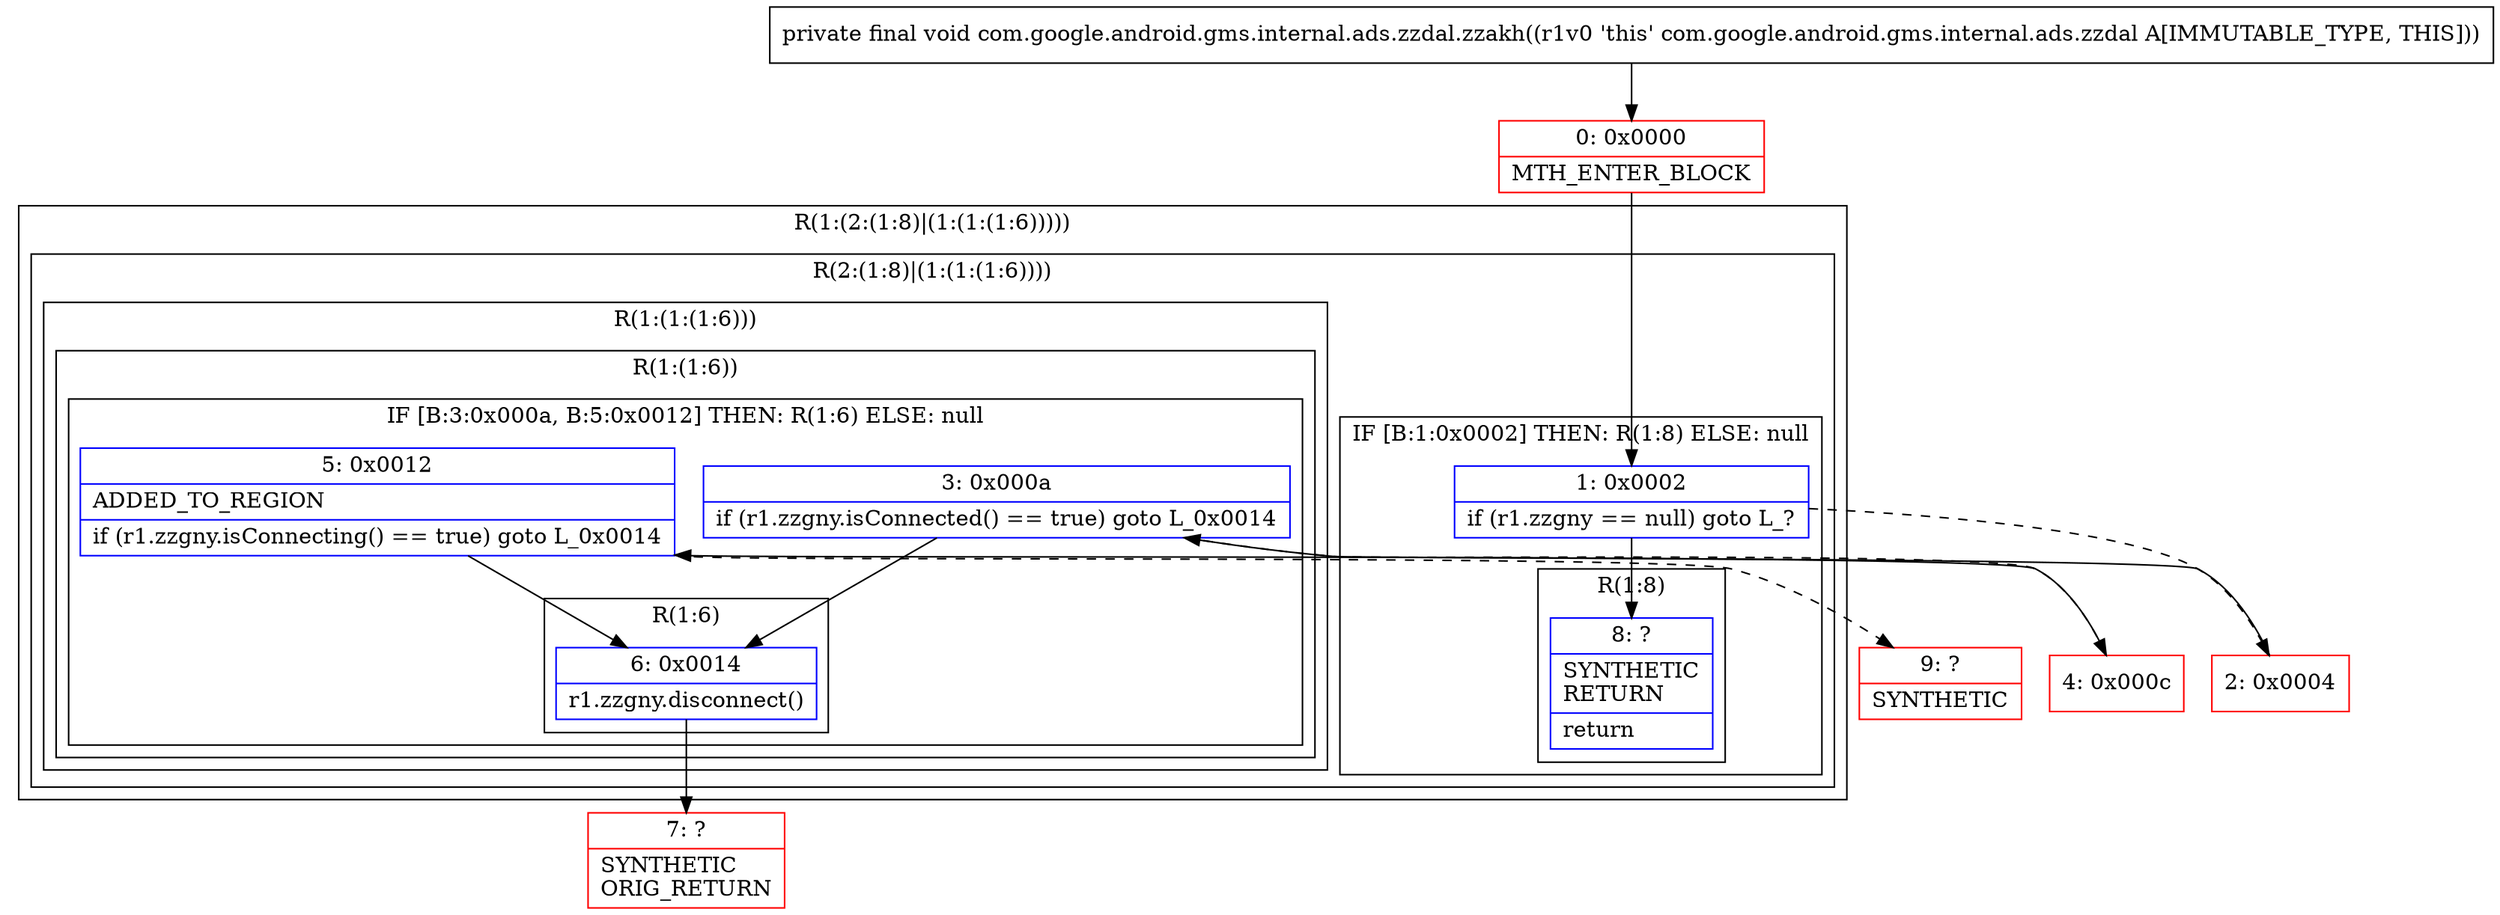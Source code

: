 digraph "CFG forcom.google.android.gms.internal.ads.zzdal.zzakh()V" {
subgraph cluster_Region_1992657157 {
label = "R(1:(2:(1:8)|(1:(1:(1:6)))))";
node [shape=record,color=blue];
subgraph cluster_Region_1016515007 {
label = "R(2:(1:8)|(1:(1:(1:6))))";
node [shape=record,color=blue];
subgraph cluster_IfRegion_88872487 {
label = "IF [B:1:0x0002] THEN: R(1:8) ELSE: null";
node [shape=record,color=blue];
Node_1 [shape=record,label="{1\:\ 0x0002|if (r1.zzgny == null) goto L_?\l}"];
subgraph cluster_Region_26978009 {
label = "R(1:8)";
node [shape=record,color=blue];
Node_8 [shape=record,label="{8\:\ ?|SYNTHETIC\lRETURN\l|return\l}"];
}
}
subgraph cluster_Region_1540135502 {
label = "R(1:(1:(1:6)))";
node [shape=record,color=blue];
subgraph cluster_Region_1369275321 {
label = "R(1:(1:6))";
node [shape=record,color=blue];
subgraph cluster_IfRegion_872788611 {
label = "IF [B:3:0x000a, B:5:0x0012] THEN: R(1:6) ELSE: null";
node [shape=record,color=blue];
Node_3 [shape=record,label="{3\:\ 0x000a|if (r1.zzgny.isConnected() == true) goto L_0x0014\l}"];
Node_5 [shape=record,label="{5\:\ 0x0012|ADDED_TO_REGION\l|if (r1.zzgny.isConnecting() == true) goto L_0x0014\l}"];
subgraph cluster_Region_1760847796 {
label = "R(1:6)";
node [shape=record,color=blue];
Node_6 [shape=record,label="{6\:\ 0x0014|r1.zzgny.disconnect()\l}"];
}
}
}
}
}
}
Node_0 [shape=record,color=red,label="{0\:\ 0x0000|MTH_ENTER_BLOCK\l}"];
Node_2 [shape=record,color=red,label="{2\:\ 0x0004}"];
Node_4 [shape=record,color=red,label="{4\:\ 0x000c}"];
Node_7 [shape=record,color=red,label="{7\:\ ?|SYNTHETIC\lORIG_RETURN\l}"];
Node_9 [shape=record,color=red,label="{9\:\ ?|SYNTHETIC\l}"];
MethodNode[shape=record,label="{private final void com.google.android.gms.internal.ads.zzdal.zzakh((r1v0 'this' com.google.android.gms.internal.ads.zzdal A[IMMUTABLE_TYPE, THIS])) }"];
MethodNode -> Node_0;
Node_1 -> Node_2[style=dashed];
Node_1 -> Node_8;
Node_3 -> Node_4[style=dashed];
Node_3 -> Node_6;
Node_5 -> Node_6;
Node_5 -> Node_9[style=dashed];
Node_6 -> Node_7;
Node_0 -> Node_1;
Node_2 -> Node_3;
Node_4 -> Node_5;
}

